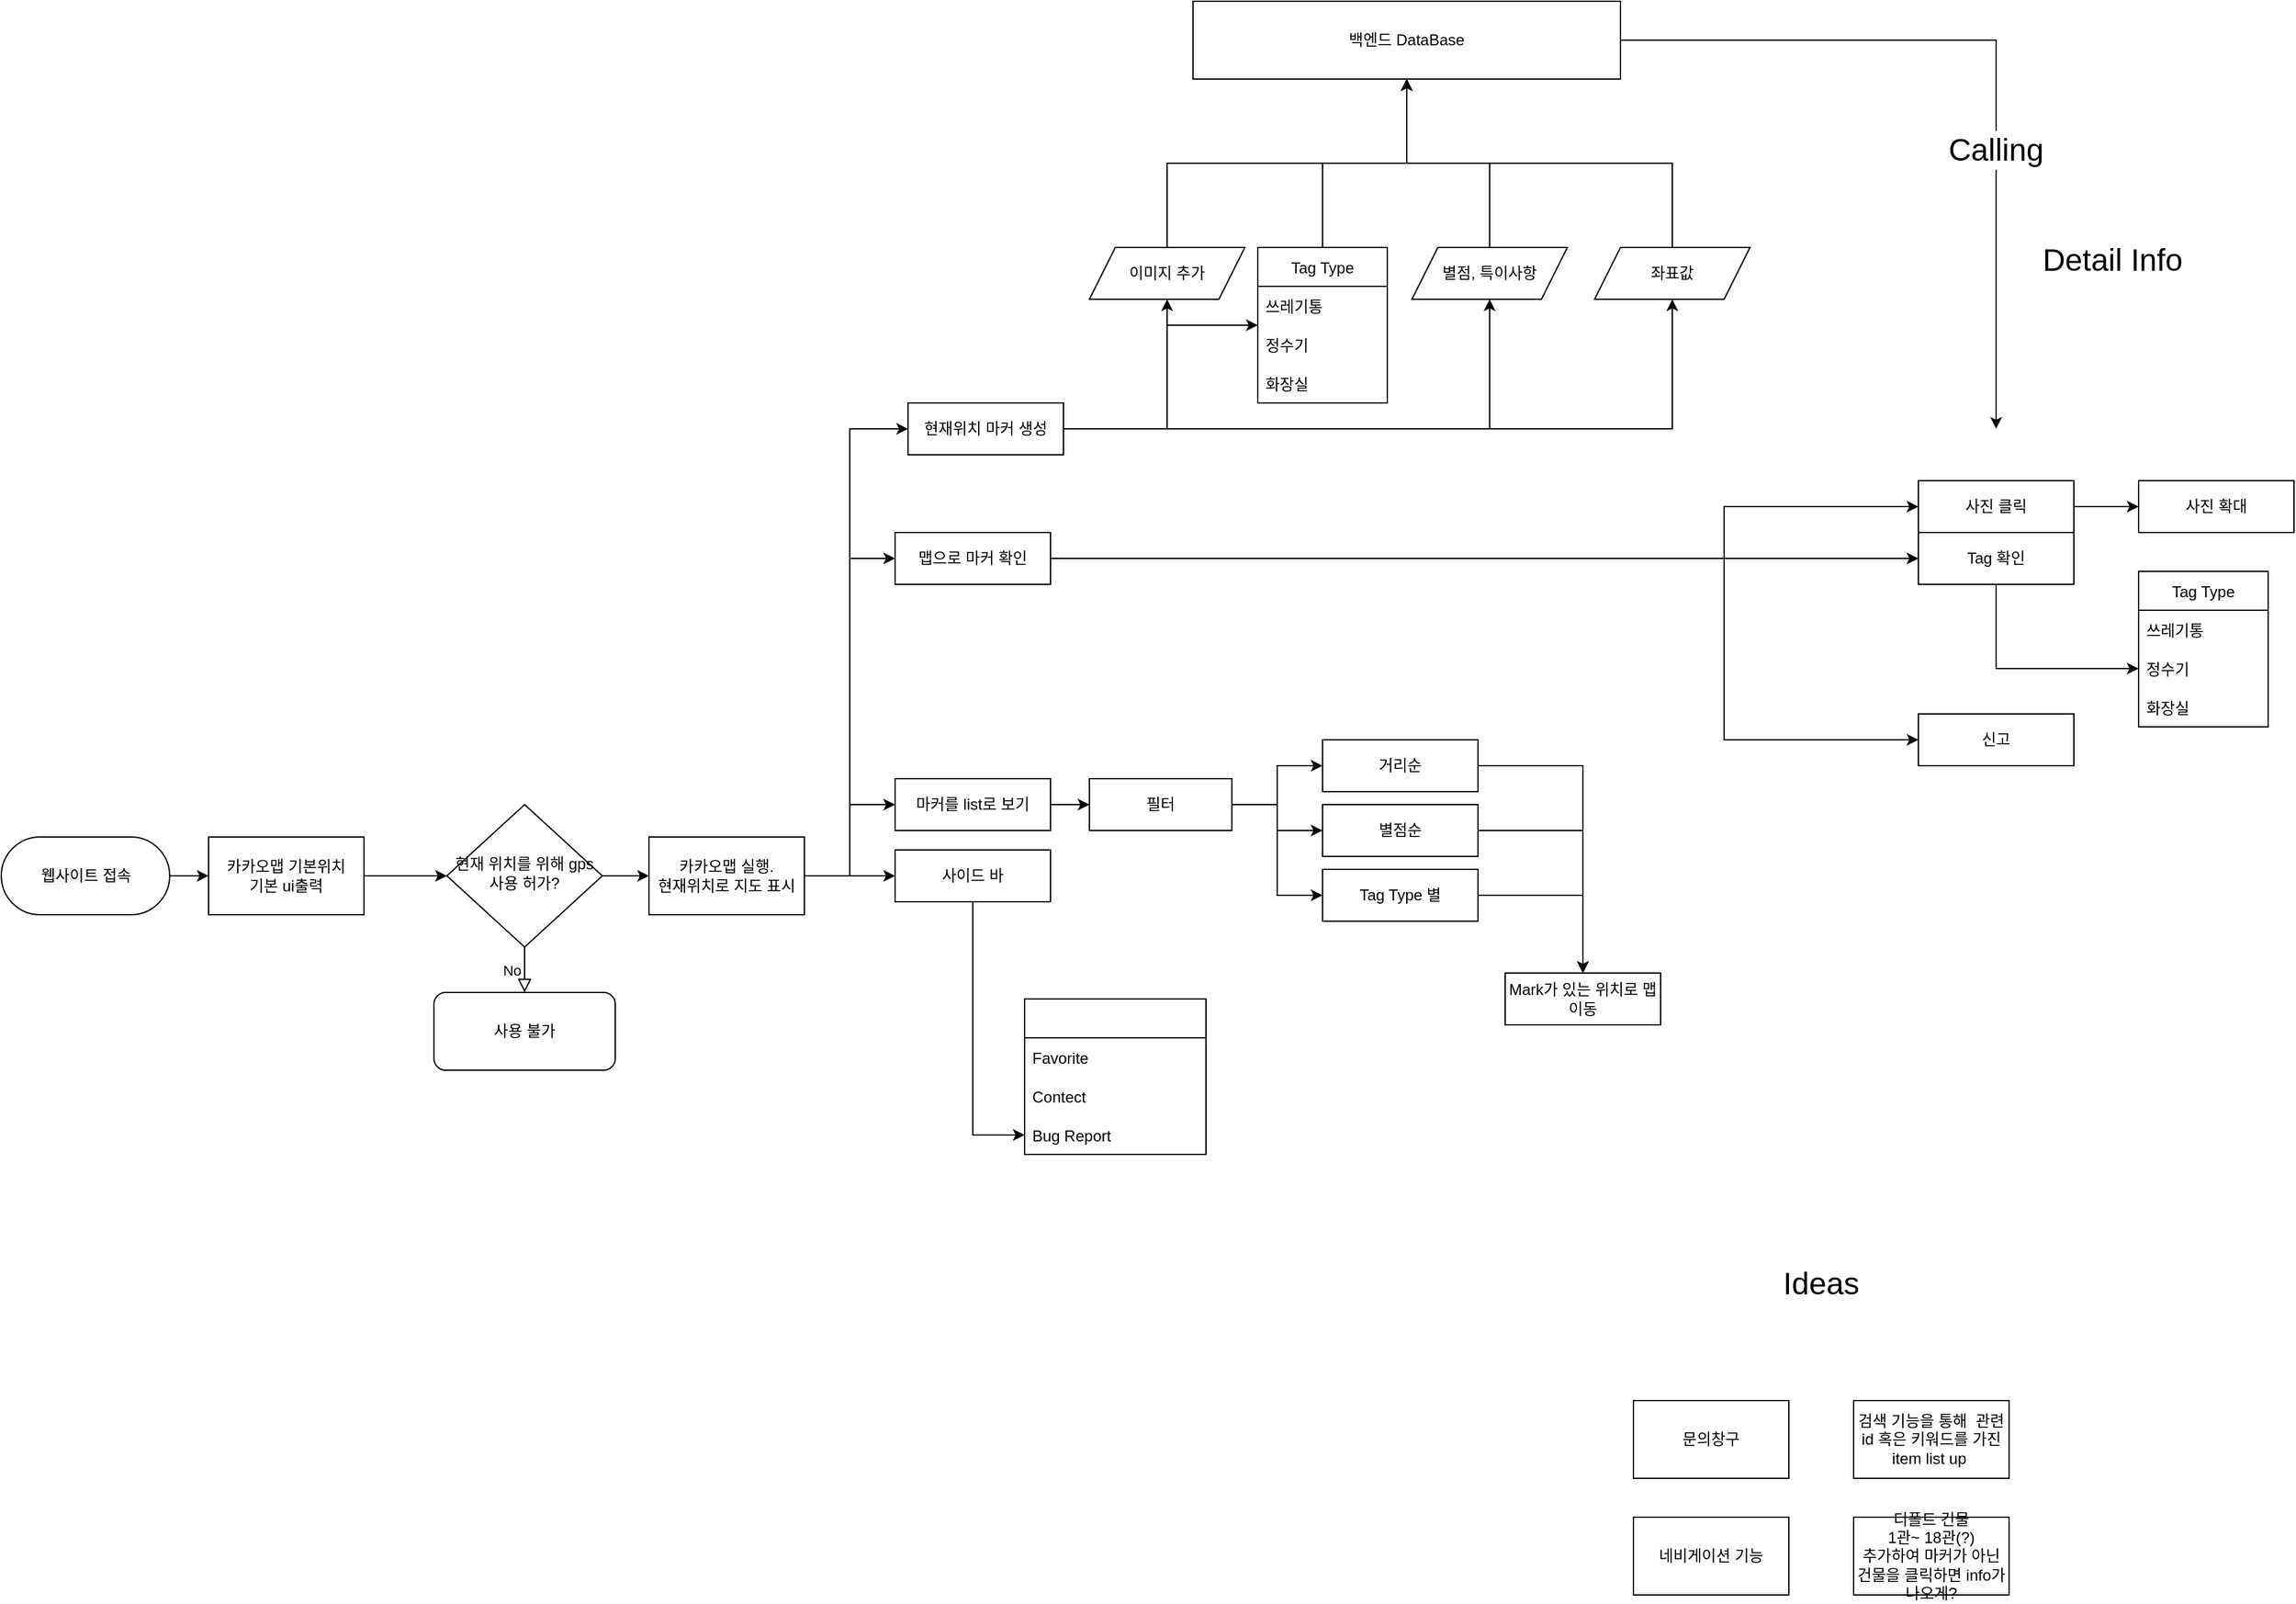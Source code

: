 <mxfile version="20.4.0" type="device"><diagram id="C5RBs43oDa-KdzZeNtuy" name="Page-1"><mxGraphModel dx="1422" dy="1931" grid="1" gridSize="10" guides="1" tooltips="1" connect="1" arrows="1" fold="1" page="1" pageScale="1" pageWidth="827" pageHeight="1169" math="0" shadow="0"><root><mxCell id="WIyWlLk6GJQsqaUBKTNV-0"/><mxCell id="WIyWlLk6GJQsqaUBKTNV-1" parent="WIyWlLk6GJQsqaUBKTNV-0"/><mxCell id="WIyWlLk6GJQsqaUBKTNV-5" value="No" style="edgeStyle=orthogonalEdgeStyle;rounded=0;html=1;jettySize=auto;orthogonalLoop=1;fontSize=11;endArrow=block;endFill=0;endSize=8;strokeWidth=1;shadow=0;labelBackgroundColor=none;" parent="WIyWlLk6GJQsqaUBKTNV-1" source="WIyWlLk6GJQsqaUBKTNV-6" target="WIyWlLk6GJQsqaUBKTNV-7" edge="1"><mxGeometry y="10" relative="1" as="geometry"><mxPoint as="offset"/></mxGeometry></mxCell><mxCell id="VH95uzwa1lczlEtAYAVu-13" value="" style="edgeStyle=orthogonalEdgeStyle;rounded=0;orthogonalLoop=1;jettySize=auto;html=1;" parent="WIyWlLk6GJQsqaUBKTNV-1" source="WIyWlLk6GJQsqaUBKTNV-6" target="VH95uzwa1lczlEtAYAVu-2" edge="1"><mxGeometry relative="1" as="geometry"/></mxCell><mxCell id="WIyWlLk6GJQsqaUBKTNV-6" value="현재 위치를 위해 gps사용 허가?" style="rhombus;whiteSpace=wrap;html=1;shadow=0;fontFamily=Helvetica;fontSize=12;align=center;strokeWidth=1;spacing=6;spacingTop=-4;" parent="WIyWlLk6GJQsqaUBKTNV-1" vertex="1"><mxGeometry x="364" y="160" width="120" height="110" as="geometry"/></mxCell><mxCell id="WIyWlLk6GJQsqaUBKTNV-7" value="사용 불가" style="rounded=1;whiteSpace=wrap;html=1;fontSize=12;glass=0;strokeWidth=1;shadow=0;" parent="WIyWlLk6GJQsqaUBKTNV-1" vertex="1"><mxGeometry x="354" y="305" width="140" height="60" as="geometry"/></mxCell><mxCell id="VH95uzwa1lczlEtAYAVu-11" value="" style="edgeStyle=orthogonalEdgeStyle;rounded=0;orthogonalLoop=1;jettySize=auto;html=1;" parent="WIyWlLk6GJQsqaUBKTNV-1" source="VH95uzwa1lczlEtAYAVu-0" target="VH95uzwa1lczlEtAYAVu-9" edge="1"><mxGeometry relative="1" as="geometry"/></mxCell><mxCell id="VH95uzwa1lczlEtAYAVu-0" value="&#10;&#10;&lt;span style=&quot;color: rgb(0, 0, 0); font-family: helvetica; font-size: 12px; font-style: normal; font-weight: 400; letter-spacing: normal; text-align: center; text-indent: 0px; text-transform: none; word-spacing: 0px; background-color: rgb(248, 249, 250); display: inline; float: none;&quot;&gt;웹사이트 접속&lt;/span&gt;&#10;&#10;" style="html=1;dashed=0;whitespace=wrap;shape=mxgraph.dfd.start" parent="WIyWlLk6GJQsqaUBKTNV-1" vertex="1"><mxGeometry x="20" y="185" width="130" height="60" as="geometry"/></mxCell><mxCell id="VH95uzwa1lczlEtAYAVu-79" style="edgeStyle=orthogonalEdgeStyle;rounded=0;orthogonalLoop=1;jettySize=auto;html=1;entryX=0;entryY=0.5;entryDx=0;entryDy=0;" parent="WIyWlLk6GJQsqaUBKTNV-1" source="VH95uzwa1lczlEtAYAVu-2" target="VH95uzwa1lczlEtAYAVu-14" edge="1"><mxGeometry relative="1" as="geometry"><mxPoint x="670" y="60" as="targetPoint"/><Array as="points"><mxPoint x="675" y="215"/><mxPoint x="675" y="-130"/></Array></mxGeometry></mxCell><mxCell id="VH95uzwa1lczlEtAYAVu-80" style="edgeStyle=orthogonalEdgeStyle;rounded=0;orthogonalLoop=1;jettySize=auto;html=1;entryX=0;entryY=0.5;entryDx=0;entryDy=0;" parent="WIyWlLk6GJQsqaUBKTNV-1" source="VH95uzwa1lczlEtAYAVu-2" target="VH95uzwa1lczlEtAYAVu-16" edge="1"><mxGeometry relative="1" as="geometry"/></mxCell><mxCell id="VH95uzwa1lczlEtAYAVu-81" style="edgeStyle=orthogonalEdgeStyle;rounded=0;orthogonalLoop=1;jettySize=auto;html=1;entryX=0;entryY=0.5;entryDx=0;entryDy=0;" parent="WIyWlLk6GJQsqaUBKTNV-1" source="VH95uzwa1lczlEtAYAVu-2" target="VH95uzwa1lczlEtAYAVu-17" edge="1"><mxGeometry relative="1" as="geometry"/></mxCell><mxCell id="VH95uzwa1lczlEtAYAVu-83" style="edgeStyle=orthogonalEdgeStyle;rounded=0;orthogonalLoop=1;jettySize=auto;html=1;entryX=0;entryY=0.5;entryDx=0;entryDy=0;" parent="WIyWlLk6GJQsqaUBKTNV-1" source="VH95uzwa1lczlEtAYAVu-2" target="VH95uzwa1lczlEtAYAVu-18" edge="1"><mxGeometry relative="1" as="geometry"/></mxCell><mxCell id="VH95uzwa1lczlEtAYAVu-2" value="&lt;span&gt;카카오맵 실행.&lt;/span&gt;&lt;br&gt;&lt;span&gt;현재위치로 지도 표시&lt;/span&gt;" style="rounded=0;whiteSpace=wrap;html=1;" parent="WIyWlLk6GJQsqaUBKTNV-1" vertex="1"><mxGeometry x="520" y="185" width="120" height="60" as="geometry"/></mxCell><mxCell id="VH95uzwa1lczlEtAYAVu-12" value="" style="edgeStyle=orthogonalEdgeStyle;rounded=0;orthogonalLoop=1;jettySize=auto;html=1;" parent="WIyWlLk6GJQsqaUBKTNV-1" source="VH95uzwa1lczlEtAYAVu-9" target="WIyWlLk6GJQsqaUBKTNV-6" edge="1"><mxGeometry relative="1" as="geometry"/></mxCell><mxCell id="VH95uzwa1lczlEtAYAVu-9" value="카카오맵 기본위치&lt;br&gt;기본 ui출력" style="rounded=0;whiteSpace=wrap;html=1;" parent="WIyWlLk6GJQsqaUBKTNV-1" vertex="1"><mxGeometry x="180" y="185" width="120" height="60" as="geometry"/></mxCell><mxCell id="LT8NjS27-Hczd_IUOyN5-62" style="edgeStyle=orthogonalEdgeStyle;rounded=0;orthogonalLoop=1;jettySize=auto;html=1;entryX=0.5;entryY=1;entryDx=0;entryDy=0;" edge="1" parent="WIyWlLk6GJQsqaUBKTNV-1" source="VH95uzwa1lczlEtAYAVu-14" target="LT8NjS27-Hczd_IUOyN5-32"><mxGeometry relative="1" as="geometry"/></mxCell><mxCell id="LT8NjS27-Hczd_IUOyN5-63" style="edgeStyle=orthogonalEdgeStyle;rounded=0;orthogonalLoop=1;jettySize=auto;html=1;" edge="1" parent="WIyWlLk6GJQsqaUBKTNV-1" source="VH95uzwa1lczlEtAYAVu-14" target="VH95uzwa1lczlEtAYAVu-71"><mxGeometry relative="1" as="geometry"><Array as="points"><mxPoint x="920" y="-130"/><mxPoint x="920" y="-210"/></Array></mxGeometry></mxCell><mxCell id="LT8NjS27-Hczd_IUOyN5-64" style="edgeStyle=orthogonalEdgeStyle;rounded=0;orthogonalLoop=1;jettySize=auto;html=1;" edge="1" parent="WIyWlLk6GJQsqaUBKTNV-1" source="VH95uzwa1lczlEtAYAVu-14" target="LT8NjS27-Hczd_IUOyN5-24"><mxGeometry relative="1" as="geometry"/></mxCell><mxCell id="LT8NjS27-Hczd_IUOyN5-65" style="edgeStyle=orthogonalEdgeStyle;rounded=0;orthogonalLoop=1;jettySize=auto;html=1;" edge="1" parent="WIyWlLk6GJQsqaUBKTNV-1" source="VH95uzwa1lczlEtAYAVu-14" target="LT8NjS27-Hczd_IUOyN5-27"><mxGeometry relative="1" as="geometry"/></mxCell><mxCell id="VH95uzwa1lczlEtAYAVu-14" value="현재위치 마커 생성" style="rounded=0;whiteSpace=wrap;html=1;" parent="WIyWlLk6GJQsqaUBKTNV-1" vertex="1"><mxGeometry x="720" y="-150" width="120" height="40" as="geometry"/></mxCell><mxCell id="LT8NjS27-Hczd_IUOyN5-66" style="edgeStyle=orthogonalEdgeStyle;rounded=0;orthogonalLoop=1;jettySize=auto;html=1;" edge="1" parent="WIyWlLk6GJQsqaUBKTNV-1" source="VH95uzwa1lczlEtAYAVu-16" target="VH95uzwa1lczlEtAYAVu-25"><mxGeometry relative="1" as="geometry"><Array as="points"><mxPoint x="1350" y="-30"/><mxPoint x="1350" y="-70"/></Array></mxGeometry></mxCell><mxCell id="LT8NjS27-Hczd_IUOyN5-67" style="edgeStyle=orthogonalEdgeStyle;rounded=0;orthogonalLoop=1;jettySize=auto;html=1;entryX=0;entryY=0.5;entryDx=0;entryDy=0;" edge="1" parent="WIyWlLk6GJQsqaUBKTNV-1" source="VH95uzwa1lczlEtAYAVu-16" target="VH95uzwa1lczlEtAYAVu-26"><mxGeometry relative="1" as="geometry"><Array as="points"><mxPoint x="1500" y="-30"/></Array></mxGeometry></mxCell><mxCell id="LT8NjS27-Hczd_IUOyN5-68" style="edgeStyle=orthogonalEdgeStyle;rounded=0;orthogonalLoop=1;jettySize=auto;html=1;entryX=0;entryY=0.5;entryDx=0;entryDy=0;" edge="1" parent="WIyWlLk6GJQsqaUBKTNV-1" source="VH95uzwa1lczlEtAYAVu-16" target="VH95uzwa1lczlEtAYAVu-24"><mxGeometry relative="1" as="geometry"><Array as="points"><mxPoint x="1350" y="-30"/><mxPoint x="1350" y="110"/></Array></mxGeometry></mxCell><mxCell id="VH95uzwa1lczlEtAYAVu-16" value="맵으로 마커 확인" style="rounded=0;whiteSpace=wrap;html=1;" parent="WIyWlLk6GJQsqaUBKTNV-1" vertex="1"><mxGeometry x="710" y="-50" width="120" height="40" as="geometry"/></mxCell><mxCell id="LT8NjS27-Hczd_IUOyN5-41" value="" style="edgeStyle=orthogonalEdgeStyle;rounded=0;orthogonalLoop=1;jettySize=auto;html=1;" edge="1" parent="WIyWlLk6GJQsqaUBKTNV-1" source="VH95uzwa1lczlEtAYAVu-17" target="LT8NjS27-Hczd_IUOyN5-40"><mxGeometry relative="1" as="geometry"/></mxCell><mxCell id="VH95uzwa1lczlEtAYAVu-17" value="마커를 list로 보기" style="rounded=0;whiteSpace=wrap;html=1;" parent="WIyWlLk6GJQsqaUBKTNV-1" vertex="1"><mxGeometry x="710" y="140" width="120" height="40" as="geometry"/></mxCell><mxCell id="VH95uzwa1lczlEtAYAVu-58" value="" style="edgeStyle=orthogonalEdgeStyle;rounded=0;orthogonalLoop=1;jettySize=auto;html=1;" parent="WIyWlLk6GJQsqaUBKTNV-1" source="VH95uzwa1lczlEtAYAVu-18" target="VH95uzwa1lczlEtAYAVu-49" edge="1"><mxGeometry relative="1" as="geometry"/></mxCell><mxCell id="VH95uzwa1lczlEtAYAVu-18" value="사이드 바" style="rounded=0;whiteSpace=wrap;html=1;" parent="WIyWlLk6GJQsqaUBKTNV-1" vertex="1"><mxGeometry x="710" y="195" width="120" height="40" as="geometry"/></mxCell><mxCell id="VH95uzwa1lczlEtAYAVu-24" value="신고" style="rounded=0;whiteSpace=wrap;html=1;" parent="WIyWlLk6GJQsqaUBKTNV-1" vertex="1"><mxGeometry x="1500" y="90" width="120" height="40" as="geometry"/></mxCell><mxCell id="LT8NjS27-Hczd_IUOyN5-36" value="" style="edgeStyle=orthogonalEdgeStyle;rounded=0;orthogonalLoop=1;jettySize=auto;html=1;" edge="1" parent="WIyWlLk6GJQsqaUBKTNV-1" source="VH95uzwa1lczlEtAYAVu-25" target="LT8NjS27-Hczd_IUOyN5-35"><mxGeometry relative="1" as="geometry"/></mxCell><mxCell id="VH95uzwa1lczlEtAYAVu-25" value="사진 클릭" style="rounded=0;whiteSpace=wrap;html=1;" parent="WIyWlLk6GJQsqaUBKTNV-1" vertex="1"><mxGeometry x="1500" y="-90" width="120" height="40" as="geometry"/></mxCell><mxCell id="VH95uzwa1lczlEtAYAVu-44" value="" style="edgeStyle=orthogonalEdgeStyle;rounded=0;orthogonalLoop=1;jettySize=auto;html=1;" parent="WIyWlLk6GJQsqaUBKTNV-1" source="VH95uzwa1lczlEtAYAVu-26" target="VH95uzwa1lczlEtAYAVu-35" edge="1"><mxGeometry relative="1" as="geometry"/></mxCell><mxCell id="VH95uzwa1lczlEtAYAVu-26" value="Tag 확인" style="rounded=0;whiteSpace=wrap;html=1;" parent="WIyWlLk6GJQsqaUBKTNV-1" vertex="1"><mxGeometry x="1500" y="-50" width="120" height="40" as="geometry"/></mxCell><mxCell id="VH95uzwa1lczlEtAYAVu-33" value="Tag Type" style="swimlane;fontStyle=0;childLayout=stackLayout;horizontal=1;startSize=30;horizontalStack=0;resizeParent=1;resizeParentMax=0;resizeLast=0;collapsible=1;marginBottom=0;" parent="WIyWlLk6GJQsqaUBKTNV-1" vertex="1"><mxGeometry x="1670" y="-20" width="100" height="120" as="geometry"><mxRectangle x="1030" y="135" width="50" height="30" as="alternateBounds"/></mxGeometry></mxCell><mxCell id="VH95uzwa1lczlEtAYAVu-34" value="쓰레기통" style="text;strokeColor=none;fillColor=none;align=left;verticalAlign=middle;spacingLeft=4;spacingRight=4;overflow=hidden;points=[[0,0.5],[1,0.5]];portConstraint=eastwest;rotatable=0;" parent="VH95uzwa1lczlEtAYAVu-33" vertex="1"><mxGeometry y="30" width="100" height="30" as="geometry"/></mxCell><mxCell id="VH95uzwa1lczlEtAYAVu-35" value="정수기" style="text;strokeColor=none;fillColor=none;align=left;verticalAlign=middle;spacingLeft=4;spacingRight=4;overflow=hidden;points=[[0,0.5],[1,0.5]];portConstraint=eastwest;rotatable=0;" parent="VH95uzwa1lczlEtAYAVu-33" vertex="1"><mxGeometry y="60" width="100" height="30" as="geometry"/></mxCell><mxCell id="VH95uzwa1lczlEtAYAVu-36" value="화장실" style="text;strokeColor=none;fillColor=none;align=left;verticalAlign=middle;spacingLeft=4;spacingRight=4;overflow=hidden;points=[[0,0.5],[1,0.5]];portConstraint=eastwest;rotatable=0;" parent="VH95uzwa1lczlEtAYAVu-33" vertex="1"><mxGeometry y="90" width="100" height="30" as="geometry"/></mxCell><mxCell id="VH95uzwa1lczlEtAYAVu-47" value="" style="swimlane;fontStyle=0;childLayout=stackLayout;horizontal=1;startSize=30;horizontalStack=0;resizeParent=1;resizeParentMax=0;resizeLast=0;collapsible=1;marginBottom=0;" parent="WIyWlLk6GJQsqaUBKTNV-1" vertex="1"><mxGeometry x="810" y="310" width="140" height="120" as="geometry"><mxRectangle x="810" y="310" width="50" height="40" as="alternateBounds"/></mxGeometry></mxCell><mxCell id="VH95uzwa1lczlEtAYAVu-103" value="Favorite" style="text;strokeColor=none;fillColor=none;align=left;verticalAlign=middle;spacingLeft=4;spacingRight=4;overflow=hidden;points=[[0,0.5],[1,0.5]];portConstraint=eastwest;rotatable=0;" parent="VH95uzwa1lczlEtAYAVu-47" vertex="1"><mxGeometry y="30" width="140" height="30" as="geometry"/></mxCell><mxCell id="VH95uzwa1lczlEtAYAVu-48" value="Contect" style="text;strokeColor=none;fillColor=none;align=left;verticalAlign=middle;spacingLeft=4;spacingRight=4;overflow=hidden;points=[[0,0.5],[1,0.5]];portConstraint=eastwest;rotatable=0;" parent="VH95uzwa1lczlEtAYAVu-47" vertex="1"><mxGeometry y="60" width="140" height="30" as="geometry"/></mxCell><mxCell id="VH95uzwa1lczlEtAYAVu-49" value="Bug Report" style="text;strokeColor=none;fillColor=none;align=left;verticalAlign=middle;spacingLeft=4;spacingRight=4;overflow=hidden;points=[[0,0.5],[1,0.5]];portConstraint=eastwest;rotatable=0;" parent="VH95uzwa1lczlEtAYAVu-47" vertex="1"><mxGeometry y="90" width="140" height="30" as="geometry"/></mxCell><mxCell id="LT8NjS27-Hczd_IUOyN5-34" style="edgeStyle=orthogonalEdgeStyle;rounded=0;orthogonalLoop=1;jettySize=auto;html=1;" edge="1" parent="WIyWlLk6GJQsqaUBKTNV-1" source="VH95uzwa1lczlEtAYAVu-71" target="LT8NjS27-Hczd_IUOyN5-17"><mxGeometry relative="1" as="geometry"/></mxCell><mxCell id="VH95uzwa1lczlEtAYAVu-71" value="Tag Type" style="swimlane;fontStyle=0;childLayout=stackLayout;horizontal=1;startSize=30;horizontalStack=0;resizeParent=1;resizeParentMax=0;resizeLast=0;collapsible=1;marginBottom=0;" parent="WIyWlLk6GJQsqaUBKTNV-1" vertex="1"><mxGeometry x="990" y="-270" width="100" height="120" as="geometry"><mxRectangle x="1030" y="135" width="50" height="30" as="alternateBounds"/></mxGeometry></mxCell><mxCell id="VH95uzwa1lczlEtAYAVu-72" value="쓰레기통" style="text;strokeColor=none;fillColor=none;align=left;verticalAlign=middle;spacingLeft=4;spacingRight=4;overflow=hidden;points=[[0,0.5],[1,0.5]];portConstraint=eastwest;rotatable=0;" parent="VH95uzwa1lczlEtAYAVu-71" vertex="1"><mxGeometry y="30" width="100" height="30" as="geometry"/></mxCell><mxCell id="VH95uzwa1lczlEtAYAVu-73" value="정수기" style="text;strokeColor=none;fillColor=none;align=left;verticalAlign=middle;spacingLeft=4;spacingRight=4;overflow=hidden;points=[[0,0.5],[1,0.5]];portConstraint=eastwest;rotatable=0;" parent="VH95uzwa1lczlEtAYAVu-71" vertex="1"><mxGeometry y="60" width="100" height="30" as="geometry"/></mxCell><mxCell id="VH95uzwa1lczlEtAYAVu-74" value="화장실" style="text;strokeColor=none;fillColor=none;align=left;verticalAlign=middle;spacingLeft=4;spacingRight=4;overflow=hidden;points=[[0,0.5],[1,0.5]];portConstraint=eastwest;rotatable=0;" parent="VH95uzwa1lczlEtAYAVu-71" vertex="1"><mxGeometry y="90" width="100" height="30" as="geometry"/></mxCell><mxCell id="LT8NjS27-Hczd_IUOyN5-48" style="edgeStyle=orthogonalEdgeStyle;rounded=0;orthogonalLoop=1;jettySize=auto;html=1;" edge="1" parent="WIyWlLk6GJQsqaUBKTNV-1" source="VH95uzwa1lczlEtAYAVu-88" target="VH95uzwa1lczlEtAYAVu-104"><mxGeometry relative="1" as="geometry"/></mxCell><mxCell id="VH95uzwa1lczlEtAYAVu-88" value="거리순" style="whiteSpace=wrap;html=1;rounded=0;" parent="WIyWlLk6GJQsqaUBKTNV-1" vertex="1"><mxGeometry x="1040" y="110" width="120" height="40" as="geometry"/></mxCell><mxCell id="VH95uzwa1lczlEtAYAVu-104" value="Mark가 있는 위치로 맵 이동" style="whiteSpace=wrap;html=1;rounded=0;" parent="WIyWlLk6GJQsqaUBKTNV-1" vertex="1"><mxGeometry x="1181" y="290" width="120" height="40" as="geometry"/></mxCell><mxCell id="LT8NjS27-Hczd_IUOyN5-0" value="문의창구&lt;br&gt;" style="rounded=0;whiteSpace=wrap;html=1;" vertex="1" parent="WIyWlLk6GJQsqaUBKTNV-1"><mxGeometry x="1280" y="620" width="120" height="60" as="geometry"/></mxCell><mxCell id="LT8NjS27-Hczd_IUOyN5-9" value="검색 기능을 통해&amp;nbsp; 관련 id 혹은 키워드를 가진 item list up&amp;nbsp;" style="rounded=0;whiteSpace=wrap;html=1;" vertex="1" parent="WIyWlLk6GJQsqaUBKTNV-1"><mxGeometry x="1450" y="620" width="120" height="60" as="geometry"/></mxCell><mxCell id="LT8NjS27-Hczd_IUOyN5-10" value="네비게이션 기능" style="rounded=0;whiteSpace=wrap;html=1;" vertex="1" parent="WIyWlLk6GJQsqaUBKTNV-1"><mxGeometry x="1280" y="710" width="120" height="60" as="geometry"/></mxCell><mxCell id="LT8NjS27-Hczd_IUOyN5-11" value="디폴트 건물&lt;br&gt;1관~ 18관(?)&lt;br&gt;추가하여 마커가 아닌&lt;br&gt;건물을 클릭하면 info가 나오게?" style="rounded=0;whiteSpace=wrap;html=1;" vertex="1" parent="WIyWlLk6GJQsqaUBKTNV-1"><mxGeometry x="1450" y="710" width="120" height="60" as="geometry"/></mxCell><mxCell id="LT8NjS27-Hczd_IUOyN5-69" style="edgeStyle=orthogonalEdgeStyle;rounded=0;orthogonalLoop=1;jettySize=auto;html=1;startArrow=none;" edge="1" parent="WIyWlLk6GJQsqaUBKTNV-1" source="LT8NjS27-Hczd_IUOyN5-71"><mxGeometry relative="1" as="geometry"><mxPoint x="1560" y="-130" as="targetPoint"/></mxGeometry></mxCell><mxCell id="LT8NjS27-Hczd_IUOyN5-17" value="백엔드 DataBase" style="rounded=0;whiteSpace=wrap;html=1;" vertex="1" parent="WIyWlLk6GJQsqaUBKTNV-1"><mxGeometry x="940" y="-460" width="330" height="60" as="geometry"/></mxCell><mxCell id="LT8NjS27-Hczd_IUOyN5-30" style="edgeStyle=orthogonalEdgeStyle;rounded=0;orthogonalLoop=1;jettySize=auto;html=1;" edge="1" parent="WIyWlLk6GJQsqaUBKTNV-1" source="LT8NjS27-Hczd_IUOyN5-24" target="LT8NjS27-Hczd_IUOyN5-17"><mxGeometry relative="1" as="geometry"/></mxCell><mxCell id="LT8NjS27-Hczd_IUOyN5-24" value="별점, 특이사항" style="shape=parallelogram;perimeter=parallelogramPerimeter;whiteSpace=wrap;html=1;fixedSize=1;" vertex="1" parent="WIyWlLk6GJQsqaUBKTNV-1"><mxGeometry x="1109" y="-270" width="120" height="40" as="geometry"/></mxCell><mxCell id="LT8NjS27-Hczd_IUOyN5-28" style="edgeStyle=orthogonalEdgeStyle;rounded=0;orthogonalLoop=1;jettySize=auto;html=1;" edge="1" parent="WIyWlLk6GJQsqaUBKTNV-1" source="LT8NjS27-Hczd_IUOyN5-27" target="LT8NjS27-Hczd_IUOyN5-17"><mxGeometry relative="1" as="geometry"/></mxCell><mxCell id="LT8NjS27-Hczd_IUOyN5-27" value="좌표값" style="shape=parallelogram;perimeter=parallelogramPerimeter;whiteSpace=wrap;html=1;fixedSize=1;" vertex="1" parent="WIyWlLk6GJQsqaUBKTNV-1"><mxGeometry x="1250" y="-270" width="120" height="40" as="geometry"/></mxCell><mxCell id="LT8NjS27-Hczd_IUOyN5-33" style="edgeStyle=orthogonalEdgeStyle;rounded=0;orthogonalLoop=1;jettySize=auto;html=1;" edge="1" parent="WIyWlLk6GJQsqaUBKTNV-1" source="LT8NjS27-Hczd_IUOyN5-32" target="LT8NjS27-Hczd_IUOyN5-17"><mxGeometry relative="1" as="geometry"/></mxCell><mxCell id="LT8NjS27-Hczd_IUOyN5-32" value="이미지 추가" style="shape=parallelogram;perimeter=parallelogramPerimeter;whiteSpace=wrap;html=1;fixedSize=1;" vertex="1" parent="WIyWlLk6GJQsqaUBKTNV-1"><mxGeometry x="860" y="-270" width="120" height="40" as="geometry"/></mxCell><mxCell id="LT8NjS27-Hczd_IUOyN5-35" value="사진 확대" style="rounded=0;whiteSpace=wrap;html=1;" vertex="1" parent="WIyWlLk6GJQsqaUBKTNV-1"><mxGeometry x="1670" y="-90" width="120" height="40" as="geometry"/></mxCell><mxCell id="LT8NjS27-Hczd_IUOyN5-44" style="edgeStyle=orthogonalEdgeStyle;rounded=0;orthogonalLoop=1;jettySize=auto;html=1;" edge="1" parent="WIyWlLk6GJQsqaUBKTNV-1" source="LT8NjS27-Hczd_IUOyN5-40" target="VH95uzwa1lczlEtAYAVu-88"><mxGeometry relative="1" as="geometry"/></mxCell><mxCell id="LT8NjS27-Hczd_IUOyN5-45" style="edgeStyle=orthogonalEdgeStyle;rounded=0;orthogonalLoop=1;jettySize=auto;html=1;" edge="1" parent="WIyWlLk6GJQsqaUBKTNV-1" source="LT8NjS27-Hczd_IUOyN5-40" target="LT8NjS27-Hczd_IUOyN5-42"><mxGeometry relative="1" as="geometry"/></mxCell><mxCell id="LT8NjS27-Hczd_IUOyN5-47" style="edgeStyle=orthogonalEdgeStyle;rounded=0;orthogonalLoop=1;jettySize=auto;html=1;entryX=0;entryY=0.5;entryDx=0;entryDy=0;" edge="1" parent="WIyWlLk6GJQsqaUBKTNV-1" source="LT8NjS27-Hczd_IUOyN5-40" target="LT8NjS27-Hczd_IUOyN5-43"><mxGeometry relative="1" as="geometry"/></mxCell><mxCell id="LT8NjS27-Hczd_IUOyN5-40" value="필터" style="whiteSpace=wrap;html=1;rounded=0;" vertex="1" parent="WIyWlLk6GJQsqaUBKTNV-1"><mxGeometry x="860" y="140" width="110" height="40" as="geometry"/></mxCell><mxCell id="LT8NjS27-Hczd_IUOyN5-49" style="edgeStyle=orthogonalEdgeStyle;rounded=0;orthogonalLoop=1;jettySize=auto;html=1;" edge="1" parent="WIyWlLk6GJQsqaUBKTNV-1" source="LT8NjS27-Hczd_IUOyN5-42" target="VH95uzwa1lczlEtAYAVu-104"><mxGeometry relative="1" as="geometry"/></mxCell><mxCell id="LT8NjS27-Hczd_IUOyN5-42" value="별점순" style="whiteSpace=wrap;html=1;rounded=0;" vertex="1" parent="WIyWlLk6GJQsqaUBKTNV-1"><mxGeometry x="1040" y="160" width="120" height="40" as="geometry"/></mxCell><mxCell id="LT8NjS27-Hczd_IUOyN5-50" style="edgeStyle=orthogonalEdgeStyle;rounded=0;orthogonalLoop=1;jettySize=auto;html=1;" edge="1" parent="WIyWlLk6GJQsqaUBKTNV-1" source="LT8NjS27-Hczd_IUOyN5-43" target="VH95uzwa1lczlEtAYAVu-104"><mxGeometry relative="1" as="geometry"/></mxCell><mxCell id="LT8NjS27-Hczd_IUOyN5-43" value="Tag Type 별" style="whiteSpace=wrap;html=1;rounded=0;" vertex="1" parent="WIyWlLk6GJQsqaUBKTNV-1"><mxGeometry x="1040" y="210" width="120" height="40" as="geometry"/></mxCell><mxCell id="LT8NjS27-Hczd_IUOyN5-70" value="&lt;font style=&quot;font-size: 24px;&quot;&gt;Detail Info&lt;/font&gt;" style="text;html=1;strokeColor=none;fillColor=none;align=center;verticalAlign=middle;whiteSpace=wrap;rounded=0;" vertex="1" parent="WIyWlLk6GJQsqaUBKTNV-1"><mxGeometry x="1560" y="-290" width="180" height="60" as="geometry"/></mxCell><mxCell id="LT8NjS27-Hczd_IUOyN5-71" value="Calling" style="text;html=1;strokeColor=none;fillColor=none;align=center;verticalAlign=middle;whiteSpace=wrap;rounded=0;fontSize=24;" vertex="1" parent="WIyWlLk6GJQsqaUBKTNV-1"><mxGeometry x="1490" y="-360" width="140" height="30" as="geometry"/></mxCell><mxCell id="LT8NjS27-Hczd_IUOyN5-72" value="" style="edgeStyle=orthogonalEdgeStyle;rounded=0;orthogonalLoop=1;jettySize=auto;html=1;endArrow=none;" edge="1" parent="WIyWlLk6GJQsqaUBKTNV-1" source="LT8NjS27-Hczd_IUOyN5-17" target="LT8NjS27-Hczd_IUOyN5-71"><mxGeometry relative="1" as="geometry"><mxPoint x="1560" y="-130" as="targetPoint"/><mxPoint x="1270" y="-430" as="sourcePoint"/></mxGeometry></mxCell><mxCell id="LT8NjS27-Hczd_IUOyN5-74" value="Ideas" style="text;html=1;strokeColor=none;fillColor=none;align=center;verticalAlign=middle;whiteSpace=wrap;rounded=0;fontSize=24;" vertex="1" parent="WIyWlLk6GJQsqaUBKTNV-1"><mxGeometry x="1370" y="500" width="110" height="60" as="geometry"/></mxCell></root></mxGraphModel></diagram></mxfile>